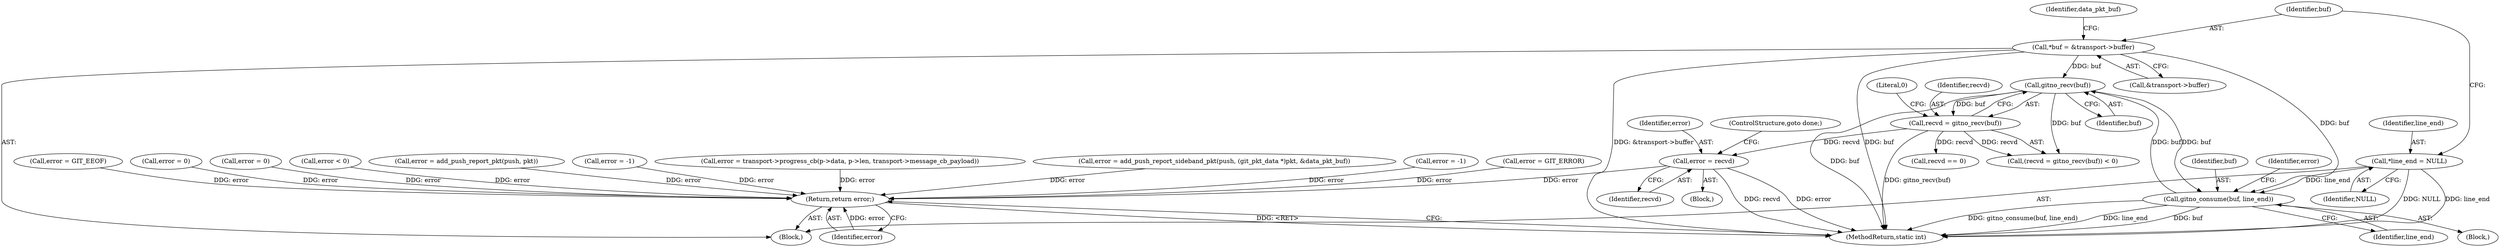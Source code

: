 digraph "0_libgit2_2fdef641fd0dd2828bd948234ae86de75221a11a_1@API" {
"1000180" [label="(Call,error = recvd)"];
"1000174" [label="(Call,recvd = gitno_recv(buf))"];
"1000176" [label="(Call,gitno_recv(buf))"];
"1000116" [label="(Call,*buf = &transport->buffer)"];
"1000197" [label="(Call,gitno_consume(buf, line_end))"];
"1000112" [label="(Call,*line_end = NULL)"];
"1000304" [label="(Return,return error;)"];
"1000173" [label="(Call,(recvd = gitno_recv(buf)) < 0)"];
"1000116" [label="(Call,*buf = &transport->buffer)"];
"1000177" [label="(Identifier,buf)"];
"1000192" [label="(Call,error = GIT_EEOF)"];
"1000114" [label="(Identifier,NULL)"];
"1000277" [label="(Call,error = 0)"];
"1000200" [label="(Call,error = 0)"];
"1000118" [label="(Call,&transport->buffer)"];
"1000295" [label="(Call,error < 0)"];
"1000264" [label="(Call,error = add_push_report_pkt(push, pkt))"];
"1000182" [label="(Identifier,recvd)"];
"1000174" [label="(Call,recvd = gitno_recv(buf))"];
"1000198" [label="(Identifier,buf)"];
"1000162" [label="(Call,error = -1)"];
"1000250" [label="(Call,error = transport->progress_cb(p->data, p->len, transport->message_cb_payload))"];
"1000129" [label="(Block,)"];
"1000214" [label="(Call,error = add_push_report_sideband_pkt(push, (git_pkt_data *)pkt, &data_pkt_buf))"];
"1000183" [label="(ControlStructure,goto done;)"];
"1000197" [label="(Call,gitno_consume(buf, line_end))"];
"1000126" [label="(Identifier,data_pkt_buf)"];
"1000178" [label="(Literal,0)"];
"1000201" [label="(Identifier,error)"];
"1000117" [label="(Identifier,buf)"];
"1000176" [label="(Call,gitno_recv(buf))"];
"1000233" [label="(Call,error = -1)"];
"1000106" [label="(Block,)"];
"1000112" [label="(Call,*line_end = NULL)"];
"1000290" [label="(Call,error = GIT_ERROR)"];
"1000306" [label="(MethodReturn,static int)"];
"1000175" [label="(Identifier,recvd)"];
"1000180" [label="(Call,error = recvd)"];
"1000113" [label="(Identifier,line_end)"];
"1000304" [label="(Return,return error;)"];
"1000305" [label="(Identifier,error)"];
"1000179" [label="(Block,)"];
"1000181" [label="(Identifier,error)"];
"1000185" [label="(Call,recvd == 0)"];
"1000199" [label="(Identifier,line_end)"];
"1000180" -> "1000179"  [label="AST: "];
"1000180" -> "1000182"  [label="CFG: "];
"1000181" -> "1000180"  [label="AST: "];
"1000182" -> "1000180"  [label="AST: "];
"1000183" -> "1000180"  [label="CFG: "];
"1000180" -> "1000306"  [label="DDG: recvd"];
"1000180" -> "1000306"  [label="DDG: error"];
"1000174" -> "1000180"  [label="DDG: recvd"];
"1000180" -> "1000304"  [label="DDG: error"];
"1000174" -> "1000173"  [label="AST: "];
"1000174" -> "1000176"  [label="CFG: "];
"1000175" -> "1000174"  [label="AST: "];
"1000176" -> "1000174"  [label="AST: "];
"1000178" -> "1000174"  [label="CFG: "];
"1000174" -> "1000306"  [label="DDG: gitno_recv(buf)"];
"1000174" -> "1000173"  [label="DDG: recvd"];
"1000176" -> "1000174"  [label="DDG: buf"];
"1000174" -> "1000185"  [label="DDG: recvd"];
"1000176" -> "1000177"  [label="CFG: "];
"1000177" -> "1000176"  [label="AST: "];
"1000176" -> "1000306"  [label="DDG: buf"];
"1000176" -> "1000173"  [label="DDG: buf"];
"1000116" -> "1000176"  [label="DDG: buf"];
"1000197" -> "1000176"  [label="DDG: buf"];
"1000176" -> "1000197"  [label="DDG: buf"];
"1000116" -> "1000106"  [label="AST: "];
"1000116" -> "1000118"  [label="CFG: "];
"1000117" -> "1000116"  [label="AST: "];
"1000118" -> "1000116"  [label="AST: "];
"1000126" -> "1000116"  [label="CFG: "];
"1000116" -> "1000306"  [label="DDG: buf"];
"1000116" -> "1000306"  [label="DDG: &transport->buffer"];
"1000116" -> "1000197"  [label="DDG: buf"];
"1000197" -> "1000129"  [label="AST: "];
"1000197" -> "1000199"  [label="CFG: "];
"1000198" -> "1000197"  [label="AST: "];
"1000199" -> "1000197"  [label="AST: "];
"1000201" -> "1000197"  [label="CFG: "];
"1000197" -> "1000306"  [label="DDG: gitno_consume(buf, line_end)"];
"1000197" -> "1000306"  [label="DDG: line_end"];
"1000197" -> "1000306"  [label="DDG: buf"];
"1000112" -> "1000197"  [label="DDG: line_end"];
"1000112" -> "1000106"  [label="AST: "];
"1000112" -> "1000114"  [label="CFG: "];
"1000113" -> "1000112"  [label="AST: "];
"1000114" -> "1000112"  [label="AST: "];
"1000117" -> "1000112"  [label="CFG: "];
"1000112" -> "1000306"  [label="DDG: NULL"];
"1000112" -> "1000306"  [label="DDG: line_end"];
"1000304" -> "1000106"  [label="AST: "];
"1000304" -> "1000305"  [label="CFG: "];
"1000305" -> "1000304"  [label="AST: "];
"1000306" -> "1000304"  [label="CFG: "];
"1000304" -> "1000306"  [label="DDG: <RET>"];
"1000305" -> "1000304"  [label="DDG: error"];
"1000290" -> "1000304"  [label="DDG: error"];
"1000295" -> "1000304"  [label="DDG: error"];
"1000264" -> "1000304"  [label="DDG: error"];
"1000277" -> "1000304"  [label="DDG: error"];
"1000192" -> "1000304"  [label="DDG: error"];
"1000233" -> "1000304"  [label="DDG: error"];
"1000214" -> "1000304"  [label="DDG: error"];
"1000162" -> "1000304"  [label="DDG: error"];
"1000250" -> "1000304"  [label="DDG: error"];
"1000200" -> "1000304"  [label="DDG: error"];
}
